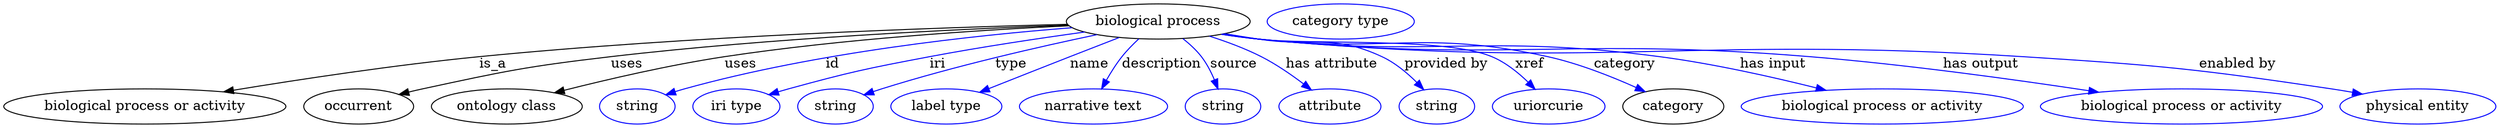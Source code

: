 digraph {
	graph [bb="0,0,2537.9,123"];
	node [label="\N"];
	"biological process"	[height=0.5,
		label="biological process",
		pos="1176.6,105",
		width=2.5998];
	"biological process or activity"	[height=0.5,
		pos="143.64,18",
		width=3.9899];
	"biological process" -> "biological process or activity"	[label=is_a,
		lp="498.64,61.5",
		pos="e,223.98,32.984 1084.1,102.11 951.16,98.769 698.63,90.052 484.64,69 399.22,60.597 302.46,45.912 233.89,34.624"];
	occurrent	[height=0.5,
		pos="361.64,18",
		width=1.5526];
	"biological process" -> occurrent	[label=uses,
		lp="635.14,61.5",
		pos="e,402.77,30.326 1085,101.28 974.25,97.286 782.29,88.14 618.64,69 532.64,58.942 511.26,54.304 426.64,36 422.03,35.004 417.27,33.9 \
412.5,32.746"];
	"ontology class"	[height=0.5,
		pos="512.64,18",
		width=2.1304];
	"biological process" -> "ontology class"	[label=uses,
		lp="751.14,61.5",
		pos="e,561.2,32.038 1085.6,100.59 995.96,96.33 855.27,87.266 734.64,69 678.53,60.504 615.5,45.802 570.97,34.532"];
	id	[color=blue,
		height=0.5,
		label=string,
		pos="645.64,18",
		width=1.0652];
	"biological process" -> id	[color=blue,
		label=id,
		lp="844.64,61.5",
		pos="e,674.62,29.99 1088.9,98.594 990.97,90.972 828.66,73.554 693.64,36 690.53,35.135 687.33,34.172 684.13,33.155",
		style=solid];
	iri	[color=blue,
		height=0.5,
		label="iri type",
		pos="746.64,18",
		width=1.2277];
	"biological process" -> iri	[color=blue,
		label=iri,
		lp="951.64,61.5",
		pos="e,779.93,29.93 1101.4,94.204 1055.6,87.874 996.08,78.974 943.64,69 879.56,56.813 863.57,53.14 800.64,36 797.06,35.026 793.37,33.97 \
789.66,32.877",
		style=solid];
	type	[color=blue,
		height=0.5,
		label=string,
		pos="847.64,18",
		width=1.0652];
	"biological process" -> type	[color=blue,
		label=type,
		lp="1026.6,61.5",
		pos="e,876.59,29.898 1114.1,91.507 1056.5,79.396 968.96,59.449 894.64,36 891.88,35.131 889.05,34.201 886.21,33.24",
		style=solid];
	name	[color=blue,
		height=0.5,
		label="label type",
		pos="960.64,18",
		width=1.5707];
	"biological process" -> name	[color=blue,
		label=name,
		lp="1106.6,61.5",
		pos="e,994.57,32.539 1136.7,88.552 1121.1,82.481 1103,75.437 1086.6,69 1059.1,58.174 1028.2,45.914 1003.9,36.244",
		style=solid];
	description	[color=blue,
		height=0.5,
		label="narrative text",
		pos="1110.6,18",
		width=2.0943];
	"biological process" -> description	[color=blue,
		label=description,
		lp="1180.1,61.5",
		pos="e,1118.9,35.979 1156.8,87.166 1150.9,81.694 1144.7,75.379 1139.6,69 1133.8,61.647 1128.4,53.001 1123.8,44.985",
		style=solid];
	source	[color=blue,
		height=0.5,
		label=string,
		pos="1242.6,18",
		width=1.0652];
	"biological process" -> source	[color=blue,
		label=source,
		lp="1253.6,61.5",
		pos="e,1237.5,35.85 1201.8,87.354 1208.6,82.065 1215.4,75.803 1220.6,69 1226.1,61.951 1230.5,53.351 1233.9,45.285",
		style=solid];
	"has attribute"	[color=blue,
		height=0.5,
		label=attribute,
		pos="1350.6,18",
		width=1.4443];
	"biological process" -> "has attribute"	[color=blue,
		label="has attribute",
		lp="1353.6,61.5",
		pos="e,1332,34.899 1228.9,90.035 1246.2,84.528 1265.1,77.471 1281.6,69 1296.5,61.368 1311.7,50.738 1324,41.242",
		style=solid];
	"provided by"	[color=blue,
		height=0.5,
		label=string,
		pos="1458.6,18",
		width=1.0652];
	"biological process" -> "provided by"	[color=blue,
		label="provided by",
		lp="1469.1,61.5",
		pos="e,1445.8,35.274 1244.4,92.486 1255.8,90.607 1267.5,88.716 1278.6,87 1334.5,78.35 1353.6,93.321 1404.6,69 1417.6,62.845 1429.5,52.5 \
1438.9,42.811",
		style=solid];
	xref	[color=blue,
		height=0.5,
		label=uriorcurie,
		pos="1572.6,18",
		width=1.5887];
	"biological process" -> xref	[color=blue,
		label=xref,
		lp="1553.1,61.5",
		pos="e,1559,35.606 1242.4,92.16 1254.4,90.244 1266.9,88.424 1278.6,87 1331.1,80.652 1466.9,89.468 1515.6,69 1529.4,63.228 1542.1,52.789 \
1552,42.938",
		style=solid];
	category	[height=0.5,
		pos="1699.6,18",
		width=1.4263];
	"biological process" -> category	[color=blue,
		label=category,
		lp="1650.1,61.5",
		pos="e,1671,33.188 1242.1,92.063 1254.2,90.145 1266.8,88.349 1278.6,87 1408.3,72.256 1444.2,97.074 1571.6,69 1603,62.081 1636.9,48.588 \
1661.8,37.361",
		style=solid];
	"has input"	[color=blue,
		height=0.5,
		label="biological process or activity",
		pos="1912.6,18",
		width=3.9899];
	"biological process" -> "has input"	[color=blue,
		label="has input",
		lp="1801.1,61.5",
		pos="e,1855.3,34.515 1241.5,91.982 1253.8,90.046 1266.6,88.266 1278.6,87 1458.7,68.082 1506.1,92.562 1685.6,69 1739.9,61.872 1800.5,48.247 \
1845.4,37.017",
		style=solid];
	"has output"	[color=blue,
		height=0.5,
		label="biological process or activity",
		pos="2217.6,18",
		width=3.9899];
	"biological process" -> "has output"	[color=blue,
		label="has output",
		lp="2013.1,61.5",
		pos="e,2133.2,32.575 1241.2,91.906 1253.6,89.965 1266.5,88.202 1278.6,87 1526.4,62.477 1590.4,89.31 1838.6,69 1936,61.035 2046.6,45.708 \
2123.1,34.113",
		style=solid];
	"enabled by"	[color=blue,
		height=0.5,
		label="physical entity",
		pos="2458.6,18",
		width=2.2026];
	"biological process" -> "enabled by"	[color=blue,
		label="enabled by",
		lp="2275.1,61.5",
		pos="e,2402,30.697 1240.9,91.861 1253.4,89.911 1266.4,88.156 1278.6,87 1622.5,54.524 1710.9,91.013 2055.6,69 2196.1,60.029 2231.4,56.703 \
2370.6,36 2377.5,34.985 2384.6,33.812 2391.6,32.565",
		style=solid];
	"named thing_category"	[color=blue,
		height=0.5,
		label="category type",
		pos="1362.6,105",
		width=2.0762];
}
